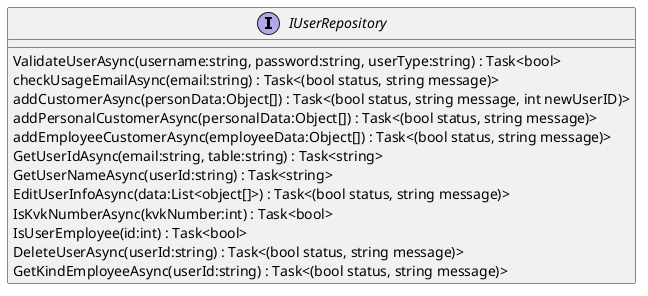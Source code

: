 @startuml
interface IUserRepository {
    ValidateUserAsync(username:string, password:string, userType:string) : Task<bool>
    checkUsageEmailAsync(email:string) : Task<(bool status, string message)>
    addCustomerAsync(personData:Object[]) : Task<(bool status, string message, int newUserID)>
    addPersonalCustomerAsync(personalData:Object[]) : Task<(bool status, string message)>
    addEmployeeCustomerAsync(employeeData:Object[]) : Task<(bool status, string message)>
    GetUserIdAsync(email:string, table:string) : Task<string>
    GetUserNameAsync(userId:string) : Task<string>
    EditUserInfoAsync(data:List<object[]>) : Task<(bool status, string message)>
    IsKvkNumberAsync(kvkNumber:int) : Task<bool>
    IsUserEmployee(id:int) : Task<bool>
    DeleteUserAsync(userId:string) : Task<(bool status, string message)>
    GetKindEmployeeAsync(userId:string) : Task<(bool status, string message)>
}
@enduml
